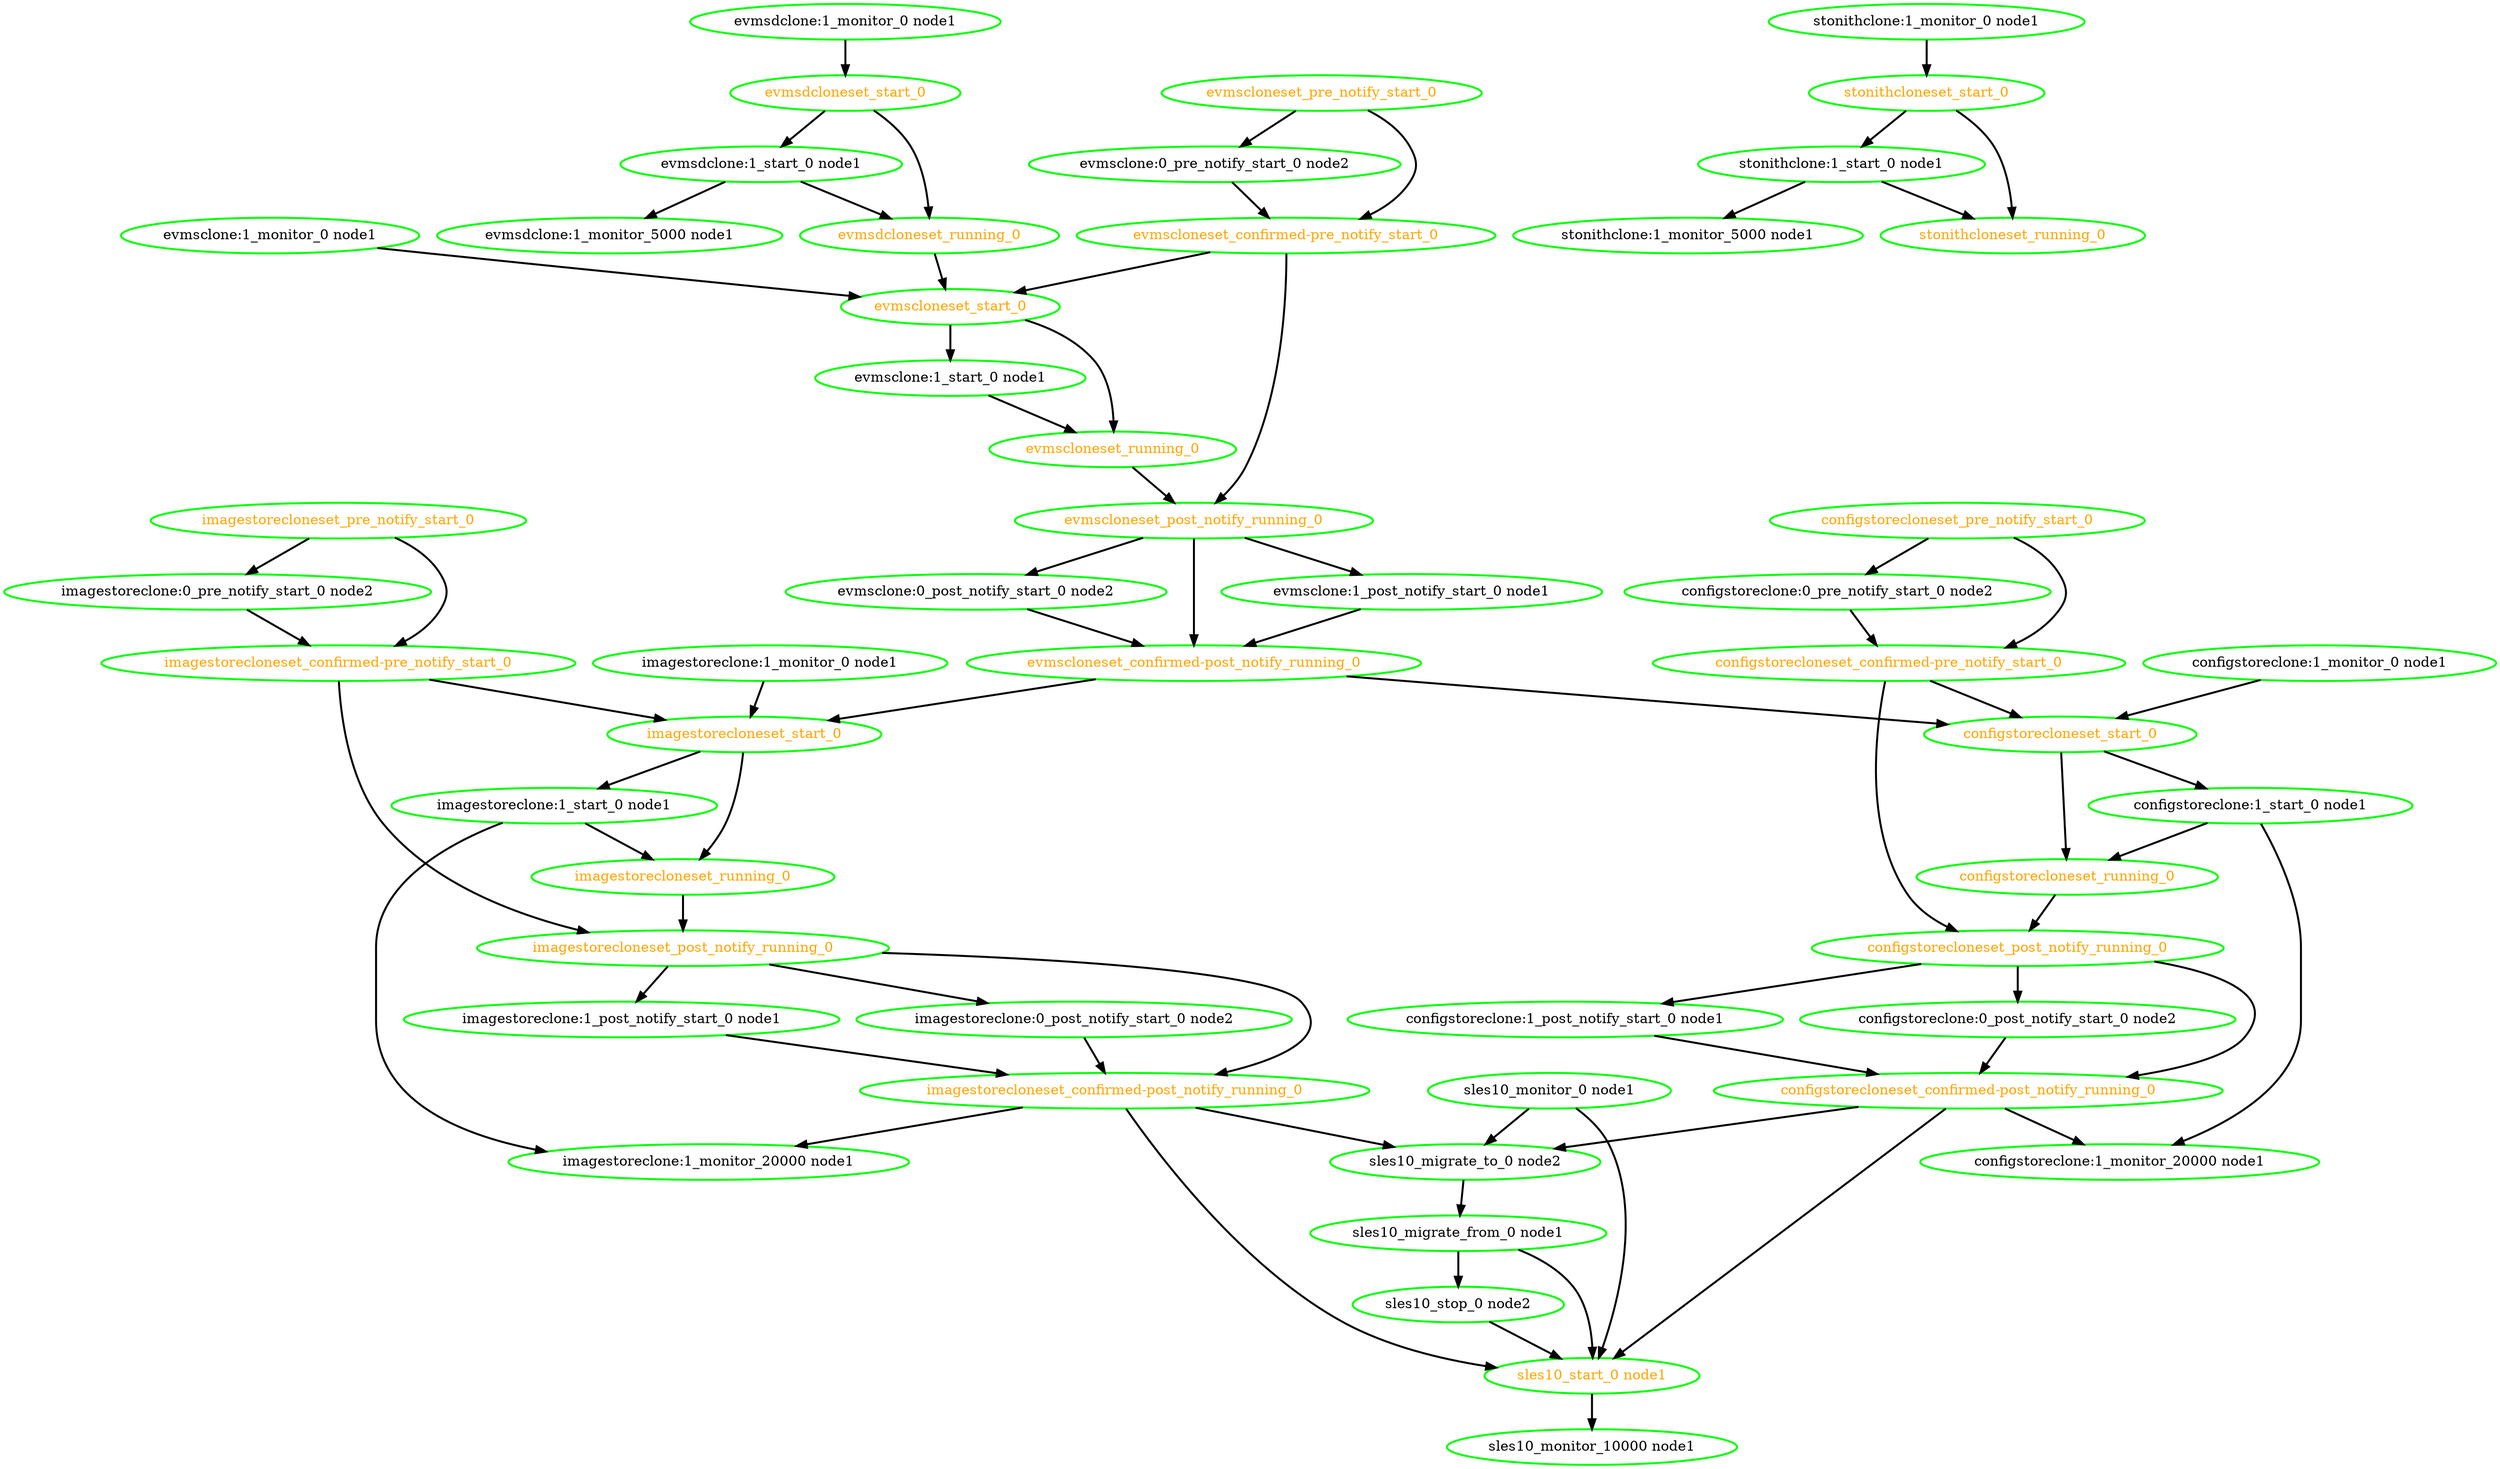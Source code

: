  digraph "g" {
"configstoreclone:0_post_notify_start_0 node2" -> "configstorecloneset_confirmed-post_notify_running_0" [ style = bold]
"configstoreclone:0_post_notify_start_0 node2" [ style=bold color="green" fontcolor="black" ]
"configstoreclone:0_pre_notify_start_0 node2" -> "configstorecloneset_confirmed-pre_notify_start_0" [ style = bold]
"configstoreclone:0_pre_notify_start_0 node2" [ style=bold color="green" fontcolor="black" ]
"configstoreclone:1_monitor_0 node1" -> "configstorecloneset_start_0" [ style = bold]
"configstoreclone:1_monitor_0 node1" [ style=bold color="green" fontcolor="black" ]
"configstoreclone:1_monitor_20000 node1" [ style=bold color="green" fontcolor="black" ]
"configstoreclone:1_post_notify_start_0 node1" -> "configstorecloneset_confirmed-post_notify_running_0" [ style = bold]
"configstoreclone:1_post_notify_start_0 node1" [ style=bold color="green" fontcolor="black" ]
"configstoreclone:1_start_0 node1" -> "configstoreclone:1_monitor_20000 node1" [ style = bold]
"configstoreclone:1_start_0 node1" -> "configstorecloneset_running_0" [ style = bold]
"configstoreclone:1_start_0 node1" [ style=bold color="green" fontcolor="black" ]
"configstorecloneset_confirmed-post_notify_running_0" -> "configstoreclone:1_monitor_20000 node1" [ style = bold]
"configstorecloneset_confirmed-post_notify_running_0" -> "sles10_migrate_to_0 node2" [ style = bold]
"configstorecloneset_confirmed-post_notify_running_0" -> "sles10_start_0 node1" [ style = bold]
"configstorecloneset_confirmed-post_notify_running_0" [ style=bold color="green" fontcolor="orange" ]
"configstorecloneset_confirmed-pre_notify_start_0" -> "configstorecloneset_post_notify_running_0" [ style = bold]
"configstorecloneset_confirmed-pre_notify_start_0" -> "configstorecloneset_start_0" [ style = bold]
"configstorecloneset_confirmed-pre_notify_start_0" [ style=bold color="green" fontcolor="orange" ]
"configstorecloneset_post_notify_running_0" -> "configstoreclone:0_post_notify_start_0 node2" [ style = bold]
"configstorecloneset_post_notify_running_0" -> "configstoreclone:1_post_notify_start_0 node1" [ style = bold]
"configstorecloneset_post_notify_running_0" -> "configstorecloneset_confirmed-post_notify_running_0" [ style = bold]
"configstorecloneset_post_notify_running_0" [ style=bold color="green" fontcolor="orange" ]
"configstorecloneset_pre_notify_start_0" -> "configstoreclone:0_pre_notify_start_0 node2" [ style = bold]
"configstorecloneset_pre_notify_start_0" -> "configstorecloneset_confirmed-pre_notify_start_0" [ style = bold]
"configstorecloneset_pre_notify_start_0" [ style=bold color="green" fontcolor="orange" ]
"configstorecloneset_running_0" -> "configstorecloneset_post_notify_running_0" [ style = bold]
"configstorecloneset_running_0" [ style=bold color="green" fontcolor="orange" ]
"configstorecloneset_start_0" -> "configstoreclone:1_start_0 node1" [ style = bold]
"configstorecloneset_start_0" -> "configstorecloneset_running_0" [ style = bold]
"configstorecloneset_start_0" [ style=bold color="green" fontcolor="orange" ]
"evmsclone:0_post_notify_start_0 node2" -> "evmscloneset_confirmed-post_notify_running_0" [ style = bold]
"evmsclone:0_post_notify_start_0 node2" [ style=bold color="green" fontcolor="black" ]
"evmsclone:0_pre_notify_start_0 node2" -> "evmscloneset_confirmed-pre_notify_start_0" [ style = bold]
"evmsclone:0_pre_notify_start_0 node2" [ style=bold color="green" fontcolor="black" ]
"evmsclone:1_monitor_0 node1" -> "evmscloneset_start_0" [ style = bold]
"evmsclone:1_monitor_0 node1" [ style=bold color="green" fontcolor="black" ]
"evmsclone:1_post_notify_start_0 node1" -> "evmscloneset_confirmed-post_notify_running_0" [ style = bold]
"evmsclone:1_post_notify_start_0 node1" [ style=bold color="green" fontcolor="black" ]
"evmsclone:1_start_0 node1" -> "evmscloneset_running_0" [ style = bold]
"evmsclone:1_start_0 node1" [ style=bold color="green" fontcolor="black" ]
"evmscloneset_confirmed-post_notify_running_0" -> "configstorecloneset_start_0" [ style = bold]
"evmscloneset_confirmed-post_notify_running_0" -> "imagestorecloneset_start_0" [ style = bold]
"evmscloneset_confirmed-post_notify_running_0" [ style=bold color="green" fontcolor="orange" ]
"evmscloneset_confirmed-pre_notify_start_0" -> "evmscloneset_post_notify_running_0" [ style = bold]
"evmscloneset_confirmed-pre_notify_start_0" -> "evmscloneset_start_0" [ style = bold]
"evmscloneset_confirmed-pre_notify_start_0" [ style=bold color="green" fontcolor="orange" ]
"evmscloneset_post_notify_running_0" -> "evmsclone:0_post_notify_start_0 node2" [ style = bold]
"evmscloneset_post_notify_running_0" -> "evmsclone:1_post_notify_start_0 node1" [ style = bold]
"evmscloneset_post_notify_running_0" -> "evmscloneset_confirmed-post_notify_running_0" [ style = bold]
"evmscloneset_post_notify_running_0" [ style=bold color="green" fontcolor="orange" ]
"evmscloneset_pre_notify_start_0" -> "evmsclone:0_pre_notify_start_0 node2" [ style = bold]
"evmscloneset_pre_notify_start_0" -> "evmscloneset_confirmed-pre_notify_start_0" [ style = bold]
"evmscloneset_pre_notify_start_0" [ style=bold color="green" fontcolor="orange" ]
"evmscloneset_running_0" -> "evmscloneset_post_notify_running_0" [ style = bold]
"evmscloneset_running_0" [ style=bold color="green" fontcolor="orange" ]
"evmscloneset_start_0" -> "evmsclone:1_start_0 node1" [ style = bold]
"evmscloneset_start_0" -> "evmscloneset_running_0" [ style = bold]
"evmscloneset_start_0" [ style=bold color="green" fontcolor="orange" ]
"evmsdclone:1_monitor_0 node1" -> "evmsdcloneset_start_0" [ style = bold]
"evmsdclone:1_monitor_0 node1" [ style=bold color="green" fontcolor="black" ]
"evmsdclone:1_monitor_5000 node1" [ style=bold color="green" fontcolor="black" ]
"evmsdclone:1_start_0 node1" -> "evmsdclone:1_monitor_5000 node1" [ style = bold]
"evmsdclone:1_start_0 node1" -> "evmsdcloneset_running_0" [ style = bold]
"evmsdclone:1_start_0 node1" [ style=bold color="green" fontcolor="black" ]
"evmsdcloneset_running_0" -> "evmscloneset_start_0" [ style = bold]
"evmsdcloneset_running_0" [ style=bold color="green" fontcolor="orange" ]
"evmsdcloneset_start_0" -> "evmsdclone:1_start_0 node1" [ style = bold]
"evmsdcloneset_start_0" -> "evmsdcloneset_running_0" [ style = bold]
"evmsdcloneset_start_0" [ style=bold color="green" fontcolor="orange" ]
"imagestoreclone:0_post_notify_start_0 node2" -> "imagestorecloneset_confirmed-post_notify_running_0" [ style = bold]
"imagestoreclone:0_post_notify_start_0 node2" [ style=bold color="green" fontcolor="black" ]
"imagestoreclone:0_pre_notify_start_0 node2" -> "imagestorecloneset_confirmed-pre_notify_start_0" [ style = bold]
"imagestoreclone:0_pre_notify_start_0 node2" [ style=bold color="green" fontcolor="black" ]
"imagestoreclone:1_monitor_0 node1" -> "imagestorecloneset_start_0" [ style = bold]
"imagestoreclone:1_monitor_0 node1" [ style=bold color="green" fontcolor="black" ]
"imagestoreclone:1_monitor_20000 node1" [ style=bold color="green" fontcolor="black" ]
"imagestoreclone:1_post_notify_start_0 node1" -> "imagestorecloneset_confirmed-post_notify_running_0" [ style = bold]
"imagestoreclone:1_post_notify_start_0 node1" [ style=bold color="green" fontcolor="black" ]
"imagestoreclone:1_start_0 node1" -> "imagestoreclone:1_monitor_20000 node1" [ style = bold]
"imagestoreclone:1_start_0 node1" -> "imagestorecloneset_running_0" [ style = bold]
"imagestoreclone:1_start_0 node1" [ style=bold color="green" fontcolor="black" ]
"imagestorecloneset_confirmed-post_notify_running_0" -> "imagestoreclone:1_monitor_20000 node1" [ style = bold]
"imagestorecloneset_confirmed-post_notify_running_0" -> "sles10_migrate_to_0 node2" [ style = bold]
"imagestorecloneset_confirmed-post_notify_running_0" -> "sles10_start_0 node1" [ style = bold]
"imagestorecloneset_confirmed-post_notify_running_0" [ style=bold color="green" fontcolor="orange" ]
"imagestorecloneset_confirmed-pre_notify_start_0" -> "imagestorecloneset_post_notify_running_0" [ style = bold]
"imagestorecloneset_confirmed-pre_notify_start_0" -> "imagestorecloneset_start_0" [ style = bold]
"imagestorecloneset_confirmed-pre_notify_start_0" [ style=bold color="green" fontcolor="orange" ]
"imagestorecloneset_post_notify_running_0" -> "imagestoreclone:0_post_notify_start_0 node2" [ style = bold]
"imagestorecloneset_post_notify_running_0" -> "imagestoreclone:1_post_notify_start_0 node1" [ style = bold]
"imagestorecloneset_post_notify_running_0" -> "imagestorecloneset_confirmed-post_notify_running_0" [ style = bold]
"imagestorecloneset_post_notify_running_0" [ style=bold color="green" fontcolor="orange" ]
"imagestorecloneset_pre_notify_start_0" -> "imagestoreclone:0_pre_notify_start_0 node2" [ style = bold]
"imagestorecloneset_pre_notify_start_0" -> "imagestorecloneset_confirmed-pre_notify_start_0" [ style = bold]
"imagestorecloneset_pre_notify_start_0" [ style=bold color="green" fontcolor="orange" ]
"imagestorecloneset_running_0" -> "imagestorecloneset_post_notify_running_0" [ style = bold]
"imagestorecloneset_running_0" [ style=bold color="green" fontcolor="orange" ]
"imagestorecloneset_start_0" -> "imagestoreclone:1_start_0 node1" [ style = bold]
"imagestorecloneset_start_0" -> "imagestorecloneset_running_0" [ style = bold]
"imagestorecloneset_start_0" [ style=bold color="green" fontcolor="orange" ]
"sles10_migrate_from_0 node1" -> "sles10_start_0 node1" [ style = bold]
"sles10_migrate_from_0 node1" -> "sles10_stop_0 node2" [ style = bold]
"sles10_migrate_from_0 node1" [ style=bold color="green" fontcolor="black" ]
"sles10_migrate_to_0 node2" -> "sles10_migrate_from_0 node1" [ style = bold]
"sles10_migrate_to_0 node2" [ style=bold color="green" fontcolor="black" ]
"sles10_monitor_0 node1" -> "sles10_migrate_to_0 node2" [ style = bold]
"sles10_monitor_0 node1" -> "sles10_start_0 node1" [ style = bold]
"sles10_monitor_0 node1" [ style=bold color="green" fontcolor="black" ]
"sles10_monitor_10000 node1" [ style=bold color="green" fontcolor="black" ]
"sles10_start_0 node1" -> "sles10_monitor_10000 node1" [ style = bold]
"sles10_start_0 node1" [ style=bold color="green" fontcolor="orange" ]
"sles10_stop_0 node2" -> "sles10_start_0 node1" [ style = bold]
"sles10_stop_0 node2" [ style=bold color="green" fontcolor="black" ]
"stonithclone:1_monitor_0 node1" -> "stonithcloneset_start_0" [ style = bold]
"stonithclone:1_monitor_0 node1" [ style=bold color="green" fontcolor="black" ]
"stonithclone:1_monitor_5000 node1" [ style=bold color="green" fontcolor="black" ]
"stonithclone:1_start_0 node1" -> "stonithclone:1_monitor_5000 node1" [ style = bold]
"stonithclone:1_start_0 node1" -> "stonithcloneset_running_0" [ style = bold]
"stonithclone:1_start_0 node1" [ style=bold color="green" fontcolor="black" ]
"stonithcloneset_running_0" [ style=bold color="green" fontcolor="orange" ]
"stonithcloneset_start_0" -> "stonithclone:1_start_0 node1" [ style = bold]
"stonithcloneset_start_0" -> "stonithcloneset_running_0" [ style = bold]
"stonithcloneset_start_0" [ style=bold color="green" fontcolor="orange" ]
}
